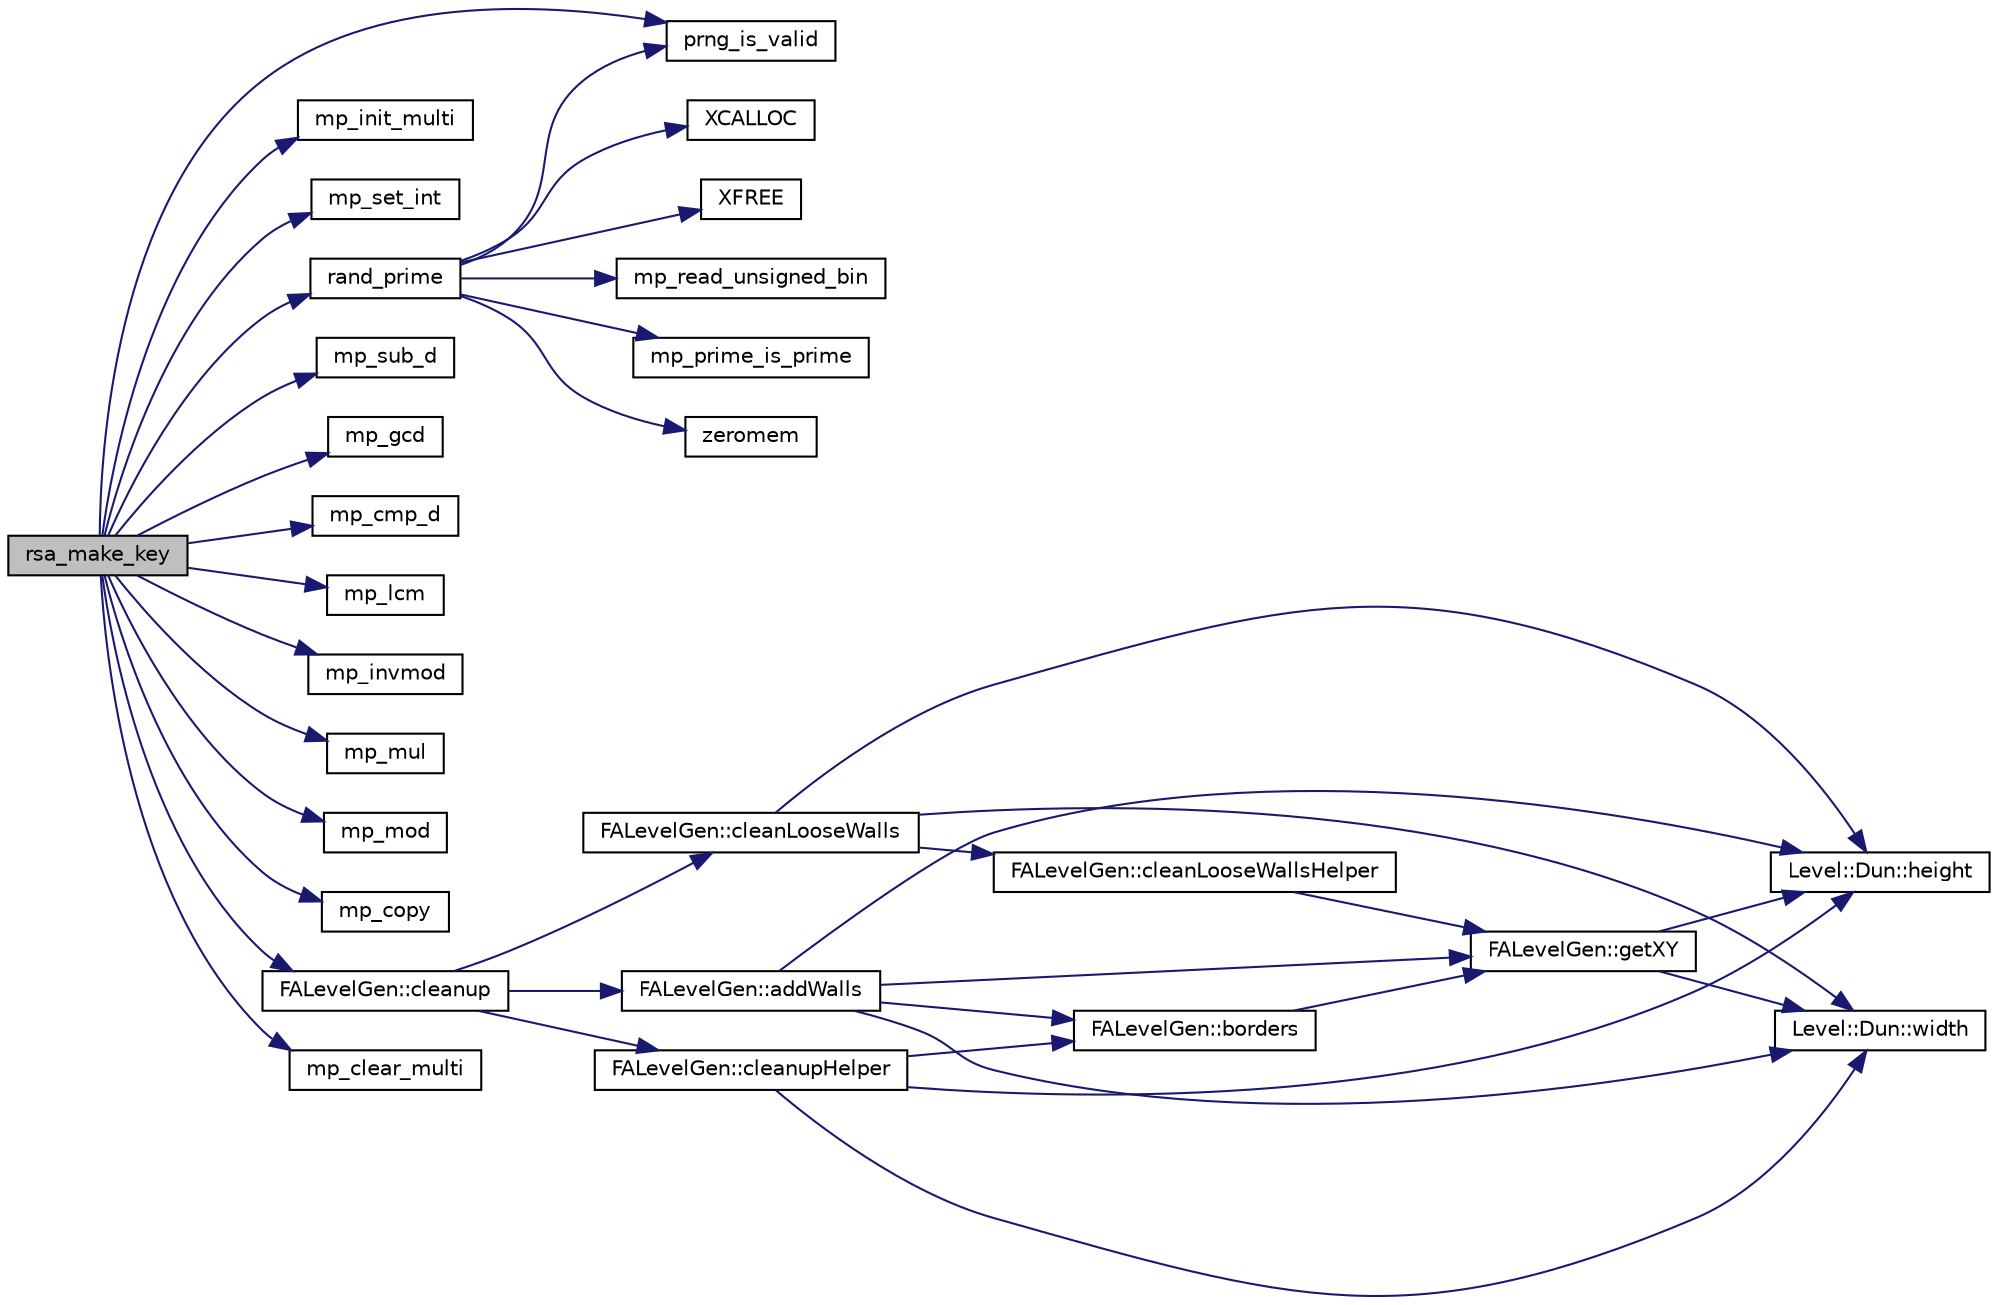 digraph G
{
  edge [fontname="Helvetica",fontsize="10",labelfontname="Helvetica",labelfontsize="10"];
  node [fontname="Helvetica",fontsize="10",shape=record];
  rankdir="LR";
  Node1 [label="rsa_make_key",height=0.2,width=0.4,color="black", fillcolor="grey75", style="filled" fontcolor="black"];
  Node1 -> Node2 [color="midnightblue",fontsize="10",style="solid",fontname="Helvetica"];
  Node2 [label="prng_is_valid",height=0.2,width=0.4,color="black", fillcolor="white", style="filled",URL="$tomcrypt__prng_8h.html#a7e4a212c1a29a3b8bb4f8d5a34676a1e"];
  Node1 -> Node3 [color="midnightblue",fontsize="10",style="solid",fontname="Helvetica"];
  Node3 [label="mp_init_multi",height=0.2,width=0.4,color="black", fillcolor="white", style="filled",URL="$tommath_8h.html#aedf0449ac8e85bb6460b1d6a5b3f1e56"];
  Node1 -> Node4 [color="midnightblue",fontsize="10",style="solid",fontname="Helvetica"];
  Node4 [label="mp_set_int",height=0.2,width=0.4,color="black", fillcolor="white", style="filled",URL="$tommath_8h.html#ad1470e103df91c2aa8204ab59d0166f3"];
  Node1 -> Node5 [color="midnightblue",fontsize="10",style="solid",fontname="Helvetica"];
  Node5 [label="rand_prime",height=0.2,width=0.4,color="black", fillcolor="white", style="filled",URL="$tomcrypt__pk_8h.html#a756aed6a613ea5a005bb97a4de155622"];
  Node5 -> Node2 [color="midnightblue",fontsize="10",style="solid",fontname="Helvetica"];
  Node5 -> Node6 [color="midnightblue",fontsize="10",style="solid",fontname="Helvetica"];
  Node6 [label="XCALLOC",height=0.2,width=0.4,color="black", fillcolor="white", style="filled",URL="$tomcrypt__cfg_8h.html#ad94b29ae88f7b69eafd047530165fca0"];
  Node5 -> Node7 [color="midnightblue",fontsize="10",style="solid",fontname="Helvetica"];
  Node7 [label="XFREE",height=0.2,width=0.4,color="black", fillcolor="white", style="filled",URL="$tomcrypt__cfg_8h.html#a044882d102936ed77052e9928e69397e"];
  Node5 -> Node8 [color="midnightblue",fontsize="10",style="solid",fontname="Helvetica"];
  Node8 [label="mp_read_unsigned_bin",height=0.2,width=0.4,color="black", fillcolor="white", style="filled",URL="$tommath_8h.html#aa3a21edbce3e2999ca57b2386119fed1"];
  Node5 -> Node9 [color="midnightblue",fontsize="10",style="solid",fontname="Helvetica"];
  Node9 [label="mp_prime_is_prime",height=0.2,width=0.4,color="black", fillcolor="white", style="filled",URL="$tommath_8h.html#adb766033e95103ac424d09a52fdda94c"];
  Node5 -> Node10 [color="midnightblue",fontsize="10",style="solid",fontname="Helvetica"];
  Node10 [label="zeromem",height=0.2,width=0.4,color="black", fillcolor="white", style="filled",URL="$tomcrypt__misc_8h.html#a7ecf35c558d5f07c279cfc4f5231b655"];
  Node1 -> Node11 [color="midnightblue",fontsize="10",style="solid",fontname="Helvetica"];
  Node11 [label="mp_sub_d",height=0.2,width=0.4,color="black", fillcolor="white", style="filled",URL="$tommath_8h.html#a68085225af3f2f9b8d050cd1a1e691b4"];
  Node1 -> Node12 [color="midnightblue",fontsize="10",style="solid",fontname="Helvetica"];
  Node12 [label="mp_gcd",height=0.2,width=0.4,color="black", fillcolor="white", style="filled",URL="$tommath_8h.html#a33c9077d9c18c9886af13f23b3b8a716"];
  Node1 -> Node13 [color="midnightblue",fontsize="10",style="solid",fontname="Helvetica"];
  Node13 [label="mp_cmp_d",height=0.2,width=0.4,color="black", fillcolor="white", style="filled",URL="$tommath_8h.html#aafbb7149deca3822af6b702a53a49b0f"];
  Node1 -> Node14 [color="midnightblue",fontsize="10",style="solid",fontname="Helvetica"];
  Node14 [label="mp_lcm",height=0.2,width=0.4,color="black", fillcolor="white", style="filled",URL="$tommath_8h.html#ab36514886b8bfd13f558b12cb783161c"];
  Node1 -> Node15 [color="midnightblue",fontsize="10",style="solid",fontname="Helvetica"];
  Node15 [label="mp_invmod",height=0.2,width=0.4,color="black", fillcolor="white", style="filled",URL="$tommath_8h.html#a1b5e0b1d11d0d42d3e220c7daf593dd8"];
  Node1 -> Node16 [color="midnightblue",fontsize="10",style="solid",fontname="Helvetica"];
  Node16 [label="mp_mul",height=0.2,width=0.4,color="black", fillcolor="white", style="filled",URL="$tommath_8h.html#ada1a1daec73bc746301a0bef547382b3"];
  Node1 -> Node17 [color="midnightblue",fontsize="10",style="solid",fontname="Helvetica"];
  Node17 [label="mp_mod",height=0.2,width=0.4,color="black", fillcolor="white", style="filled",URL="$tommath_8h.html#a46eaea3242919cb7535a083e457486e2"];
  Node1 -> Node18 [color="midnightblue",fontsize="10",style="solid",fontname="Helvetica"];
  Node18 [label="mp_copy",height=0.2,width=0.4,color="black", fillcolor="white", style="filled",URL="$tommath_8h.html#a40137c186390668e7329fe8b4c169a81"];
  Node1 -> Node19 [color="midnightblue",fontsize="10",style="solid",fontname="Helvetica"];
  Node19 [label="FALevelGen::cleanup",height=0.2,width=0.4,color="black", fillcolor="white", style="filled",URL="$namespace_f_a_level_gen.html#a65b24647f0db6ad38c4c66bb489be055"];
  Node19 -> Node20 [color="midnightblue",fontsize="10",style="solid",fontname="Helvetica"];
  Node20 [label="FALevelGen::cleanupHelper",height=0.2,width=0.4,color="black", fillcolor="white", style="filled",URL="$namespace_f_a_level_gen.html#a919277a6ead4f9bab070feaf8151ff29"];
  Node20 -> Node21 [color="midnightblue",fontsize="10",style="solid",fontname="Helvetica"];
  Node21 [label="Level::Dun::width",height=0.2,width=0.4,color="black", fillcolor="white", style="filled",URL="$class_level_1_1_dun.html#a484e94f5c0d423b9277ee500583c510d"];
  Node20 -> Node22 [color="midnightblue",fontsize="10",style="solid",fontname="Helvetica"];
  Node22 [label="Level::Dun::height",height=0.2,width=0.4,color="black", fillcolor="white", style="filled",URL="$class_level_1_1_dun.html#a741579a7d91d77fa99026cc35c77ac59"];
  Node20 -> Node23 [color="midnightblue",fontsize="10",style="solid",fontname="Helvetica"];
  Node23 [label="FALevelGen::borders",height=0.2,width=0.4,color="black", fillcolor="white", style="filled",URL="$namespace_f_a_level_gen.html#abd97c680f0e14d01f8ce16c23ec91ca9"];
  Node23 -> Node24 [color="midnightblue",fontsize="10",style="solid",fontname="Helvetica"];
  Node24 [label="FALevelGen::getXY",height=0.2,width=0.4,color="black", fillcolor="white", style="filled",URL="$namespace_f_a_level_gen.html#ae58979758ba5b5bc2d6f0e719832b3ef"];
  Node24 -> Node21 [color="midnightblue",fontsize="10",style="solid",fontname="Helvetica"];
  Node24 -> Node22 [color="midnightblue",fontsize="10",style="solid",fontname="Helvetica"];
  Node19 -> Node25 [color="midnightblue",fontsize="10",style="solid",fontname="Helvetica"];
  Node25 [label="FALevelGen::addWalls",height=0.2,width=0.4,color="black", fillcolor="white", style="filled",URL="$namespace_f_a_level_gen.html#a0419289bedbab7a736278c975a39a220"];
  Node25 -> Node21 [color="midnightblue",fontsize="10",style="solid",fontname="Helvetica"];
  Node25 -> Node22 [color="midnightblue",fontsize="10",style="solid",fontname="Helvetica"];
  Node25 -> Node24 [color="midnightblue",fontsize="10",style="solid",fontname="Helvetica"];
  Node25 -> Node23 [color="midnightblue",fontsize="10",style="solid",fontname="Helvetica"];
  Node19 -> Node26 [color="midnightblue",fontsize="10",style="solid",fontname="Helvetica"];
  Node26 [label="FALevelGen::cleanLooseWalls",height=0.2,width=0.4,color="black", fillcolor="white", style="filled",URL="$namespace_f_a_level_gen.html#a390fa115f23f6651f009d2dfcd639b98"];
  Node26 -> Node21 [color="midnightblue",fontsize="10",style="solid",fontname="Helvetica"];
  Node26 -> Node22 [color="midnightblue",fontsize="10",style="solid",fontname="Helvetica"];
  Node26 -> Node27 [color="midnightblue",fontsize="10",style="solid",fontname="Helvetica"];
  Node27 [label="FALevelGen::cleanLooseWallsHelper",height=0.2,width=0.4,color="black", fillcolor="white", style="filled",URL="$namespace_f_a_level_gen.html#a0a6b8872f9374d3d1ea6e1bf6a8a350b"];
  Node27 -> Node24 [color="midnightblue",fontsize="10",style="solid",fontname="Helvetica"];
  Node1 -> Node28 [color="midnightblue",fontsize="10",style="solid",fontname="Helvetica"];
  Node28 [label="mp_clear_multi",height=0.2,width=0.4,color="black", fillcolor="white", style="filled",URL="$tommath_8h.html#a1a67757be676c7aff5bbaf4909423565"];
}

